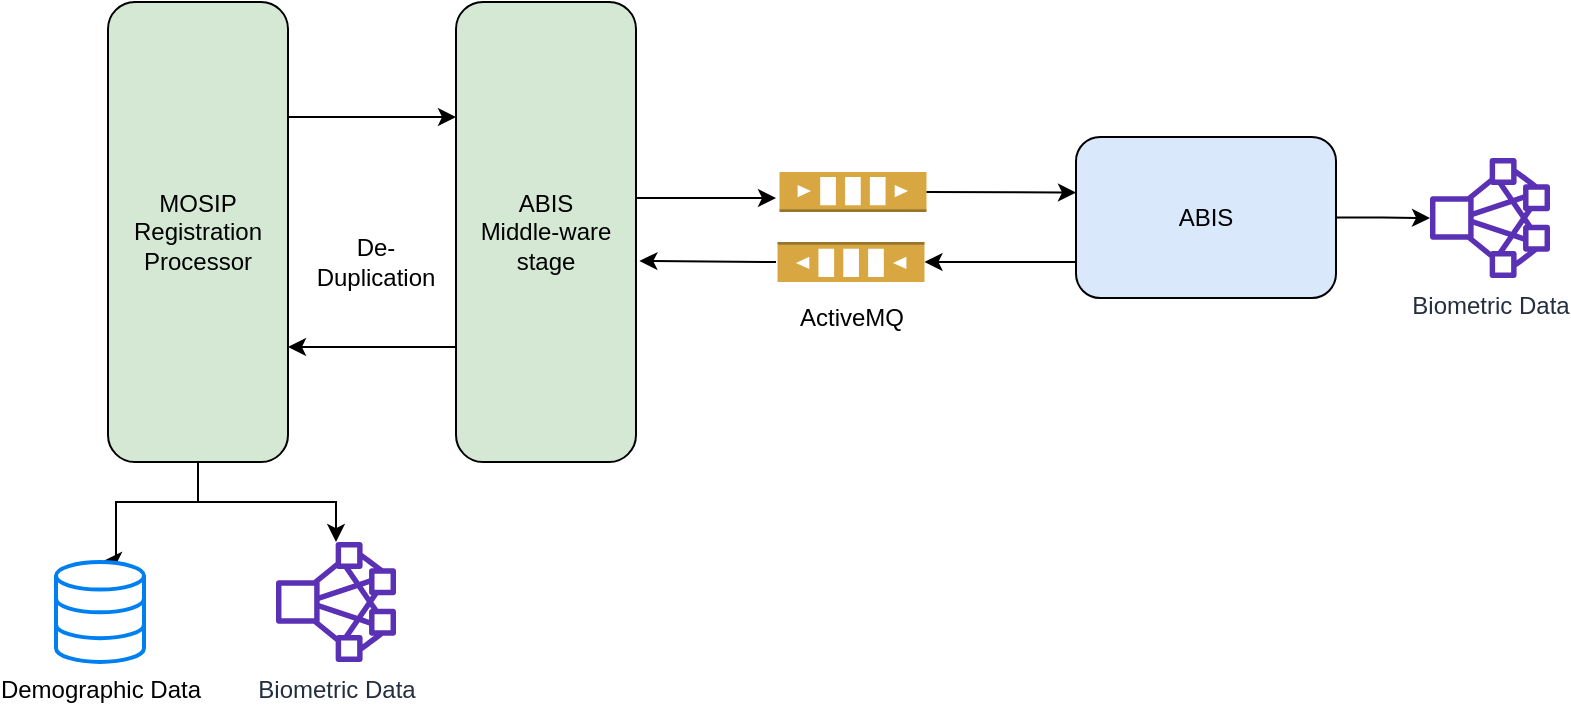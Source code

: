 <mxfile version="16.1.2" type="device" pages="2"><diagram id="hdj7XAAow6A1G7c4Jd8F" name="Basic"><mxGraphModel dx="855" dy="505" grid="1" gridSize="10" guides="1" tooltips="1" connect="1" arrows="1" fold="1" page="1" pageScale="1" pageWidth="1654" pageHeight="1169" math="0" shadow="0"><root><mxCell id="0"/><mxCell id="1" parent="0"/><mxCell id="8UaP5jTKiAAQAUy3I4CX-3" style="edgeStyle=orthogonalEdgeStyle;rounded=0;orthogonalLoop=1;jettySize=auto;html=1;exitX=0;exitY=0.75;exitDx=0;exitDy=0;entryX=1;entryY=0.75;entryDx=0;entryDy=0;" parent="1" source="VhfbirvS1lMzRAi7Q-7z-1" target="8UaP5jTKiAAQAUy3I4CX-1" edge="1"><mxGeometry relative="1" as="geometry"/></mxCell><mxCell id="VhfbirvS1lMzRAi7Q-7z-1" value="ABIS&lt;br&gt;Middle-ware stage" style="rounded=1;whiteSpace=wrap;html=1;fillColor=#d5e8d4;strokeColor=#000000;" parent="1" vertex="1"><mxGeometry x="310" y="40" width="90" height="230" as="geometry"/></mxCell><mxCell id="8UaP5jTKiAAQAUy3I4CX-2" style="edgeStyle=orthogonalEdgeStyle;rounded=0;orthogonalLoop=1;jettySize=auto;html=1;exitX=1;exitY=0.25;exitDx=0;exitDy=0;entryX=0;entryY=0.25;entryDx=0;entryDy=0;" parent="1" source="8UaP5jTKiAAQAUy3I4CX-1" target="VhfbirvS1lMzRAi7Q-7z-1" edge="1"><mxGeometry relative="1" as="geometry"/></mxCell><mxCell id="8UaP5jTKiAAQAUy3I4CX-6" style="edgeStyle=orthogonalEdgeStyle;rounded=0;orthogonalLoop=1;jettySize=auto;html=1;entryX=0.545;entryY=-0.013;entryDx=0;entryDy=0;entryPerimeter=0;" parent="1" source="8UaP5jTKiAAQAUy3I4CX-1" target="8UaP5jTKiAAQAUy3I4CX-5" edge="1"><mxGeometry relative="1" as="geometry"><Array as="points"><mxPoint x="181" y="290"/><mxPoint x="140" y="290"/><mxPoint x="140" y="319"/></Array></mxGeometry></mxCell><mxCell id="8UaP5jTKiAAQAUy3I4CX-7" style="edgeStyle=orthogonalEdgeStyle;rounded=0;orthogonalLoop=1;jettySize=auto;html=1;" parent="1" source="8UaP5jTKiAAQAUy3I4CX-1" target="8UaP5jTKiAAQAUy3I4CX-4" edge="1"><mxGeometry relative="1" as="geometry"><Array as="points"><mxPoint x="181" y="290"/><mxPoint x="250" y="290"/></Array></mxGeometry></mxCell><mxCell id="8UaP5jTKiAAQAUy3I4CX-1" value="MOSIP&lt;br&gt;Registration Processor" style="rounded=1;whiteSpace=wrap;html=1;fillColor=#d5e8d4;strokeColor=#000000;" parent="1" vertex="1"><mxGeometry x="136" y="40" width="90" height="230" as="geometry"/></mxCell><mxCell id="8UaP5jTKiAAQAUy3I4CX-4" value="Biometric Data" style="outlineConnect=0;fontColor=#232F3E;gradientColor=none;fillColor=#5A30B5;strokeColor=none;dashed=0;verticalLabelPosition=bottom;verticalAlign=top;align=center;html=1;fontSize=12;fontStyle=0;aspect=fixed;pointerEvents=1;shape=mxgraph.aws4.cluster;" parent="1" vertex="1"><mxGeometry x="220" y="310" width="60" height="60" as="geometry"/></mxCell><mxCell id="8UaP5jTKiAAQAUy3I4CX-5" value="Demographic Data" style="html=1;verticalLabelPosition=bottom;align=center;labelBackgroundColor=#ffffff;verticalAlign=top;strokeWidth=2;strokeColor=#0080F0;shadow=0;dashed=0;shape=mxgraph.ios7.icons.data;" parent="1" vertex="1"><mxGeometry x="110" y="320" width="44" height="50" as="geometry"/></mxCell><mxCell id="8UaP5jTKiAAQAUy3I4CX-8" value="De-Duplication" style="text;html=1;strokeColor=none;fillColor=none;align=center;verticalAlign=middle;whiteSpace=wrap;rounded=0;" parent="1" vertex="1"><mxGeometry x="250" y="160" width="40" height="20" as="geometry"/></mxCell><mxCell id="8UaP5jTKiAAQAUy3I4CX-18" value="" style="outlineConnect=0;dashed=0;verticalLabelPosition=bottom;verticalAlign=top;align=center;html=1;shape=mxgraph.aws3.queue;fillColor=#D9A741;gradientColor=none;" parent="1" vertex="1"><mxGeometry x="471.75" y="125" width="73.5" height="20" as="geometry"/></mxCell><mxCell id="8UaP5jTKiAAQAUy3I4CX-19" value="" style="outlineConnect=0;dashed=0;verticalLabelPosition=bottom;verticalAlign=top;align=center;html=1;shape=mxgraph.aws3.queue;fillColor=#D9A741;gradientColor=none;rotation=-180;" parent="1" vertex="1"><mxGeometry x="470.75" y="160" width="73.5" height="20" as="geometry"/></mxCell><mxCell id="8UaP5jTKiAAQAUy3I4CX-46" style="edgeStyle=orthogonalEdgeStyle;rounded=0;orthogonalLoop=1;jettySize=auto;html=1;exitX=1;exitY=0.5;exitDx=0;exitDy=0;" parent="1" source="8UaP5jTKiAAQAUy3I4CX-21" target="8UaP5jTKiAAQAUy3I4CX-45" edge="1"><mxGeometry relative="1" as="geometry"/></mxCell><mxCell id="8UaP5jTKiAAQAUy3I4CX-21" value="ABIS" style="rounded=1;whiteSpace=wrap;html=1;fillColor=#dae8fc;strokeColor=#000000;" parent="1" vertex="1"><mxGeometry x="620" y="107.5" width="130" height="80.5" as="geometry"/></mxCell><mxCell id="8UaP5jTKiAAQAUy3I4CX-39" value="ActiveMQ" style="text;html=1;strokeColor=none;fillColor=none;align=center;verticalAlign=middle;whiteSpace=wrap;rounded=0;" parent="1" vertex="1"><mxGeometry x="487.5" y="188" width="40" height="20" as="geometry"/></mxCell><mxCell id="8UaP5jTKiAAQAUy3I4CX-45" value="Biometric Data" style="outlineConnect=0;fontColor=#232F3E;gradientColor=none;fillColor=#5A30B5;strokeColor=none;dashed=0;verticalLabelPosition=bottom;verticalAlign=top;align=center;html=1;fontSize=12;fontStyle=0;aspect=fixed;pointerEvents=1;shape=mxgraph.aws4.cluster;" parent="1" vertex="1"><mxGeometry x="797" y="118" width="60" height="60" as="geometry"/></mxCell><mxCell id="bpWFuInpQMrVkkBWgjx4-2" value="" style="endArrow=classic;html=1;rounded=0;exitX=1.006;exitY=0.426;exitDx=0;exitDy=0;exitPerimeter=0;" edge="1" parent="1" source="VhfbirvS1lMzRAi7Q-7z-1"><mxGeometry width="50" height="50" relative="1" as="geometry"><mxPoint x="410" y="180" as="sourcePoint"/><mxPoint x="470" y="138" as="targetPoint"/></mxGeometry></mxCell><mxCell id="bpWFuInpQMrVkkBWgjx4-4" value="" style="endArrow=classic;html=1;rounded=0;entryX=1.019;entryY=0.563;entryDx=0;entryDy=0;entryPerimeter=0;" edge="1" parent="1" target="VhfbirvS1lMzRAi7Q-7z-1"><mxGeometry width="50" height="50" relative="1" as="geometry"><mxPoint x="470" y="170" as="sourcePoint"/><mxPoint x="410" y="170" as="targetPoint"/></mxGeometry></mxCell><mxCell id="bpWFuInpQMrVkkBWgjx4-6" value="" style="endArrow=classic;html=1;rounded=0;exitX=1;exitY=0.5;exitDx=0;exitDy=0;exitPerimeter=0;entryX=0;entryY=0.345;entryDx=0;entryDy=0;entryPerimeter=0;" edge="1" parent="1" source="8UaP5jTKiAAQAUy3I4CX-18" target="8UaP5jTKiAAQAUy3I4CX-21"><mxGeometry width="50" height="50" relative="1" as="geometry"><mxPoint x="520" y="240" as="sourcePoint"/><mxPoint x="617" y="137" as="targetPoint"/></mxGeometry></mxCell><mxCell id="bpWFuInpQMrVkkBWgjx4-7" value="" style="endArrow=classic;html=1;rounded=0;entryX=0;entryY=0.5;entryDx=0;entryDy=0;entryPerimeter=0;" edge="1" parent="1" target="8UaP5jTKiAAQAUy3I4CX-19"><mxGeometry width="50" height="50" relative="1" as="geometry"><mxPoint x="620" y="170" as="sourcePoint"/><mxPoint x="620" y="150" as="targetPoint"/></mxGeometry></mxCell></root></mxGraphModel></diagram><diagram id="vtXmcNcT5YDFsxezlUUw" name="Process Flow"><mxGraphModel dx="782" dy="437" grid="1" gridSize="10" guides="1" tooltips="1" connect="1" arrows="1" fold="1" page="1" pageScale="1" pageWidth="1654" pageHeight="1169" math="0" shadow="0"><root><mxCell id="Pza4txISARaNGlcHdrGi-0"/><mxCell id="Pza4txISARaNGlcHdrGi-1" parent="Pza4txISARaNGlcHdrGi-0"/><mxCell id="Pza4txISARaNGlcHdrGi-16" style="edgeStyle=orthogonalEdgeStyle;rounded=0;orthogonalLoop=1;jettySize=auto;html=1;exitX=1;exitY=0.25;exitDx=0;exitDy=0;entryX=0;entryY=0.25;entryDx=0;entryDy=0;" parent="Pza4txISARaNGlcHdrGi-1" source="Pza4txISARaNGlcHdrGi-4" target="Pza4txISARaNGlcHdrGi-13" edge="1"><mxGeometry relative="1" as="geometry"/></mxCell><mxCell id="Pza4txISARaNGlcHdrGi-109" style="edgeStyle=orthogonalEdgeStyle;rounded=0;orthogonalLoop=1;jettySize=auto;html=1;entryX=0.5;entryY=0;entryDx=0;entryDy=0;" parent="Pza4txISARaNGlcHdrGi-1" source="Pza4txISARaNGlcHdrGi-4" target="itbRWOR8zEUa-iIUa6ay-20" edge="1"><mxGeometry relative="1" as="geometry"><mxPoint x="275" y="586" as="targetPoint"/></mxGeometry></mxCell><mxCell id="Pza4txISARaNGlcHdrGi-114" style="edgeStyle=orthogonalEdgeStyle;rounded=0;orthogonalLoop=1;jettySize=auto;html=1;exitX=0;exitY=0.5;exitDx=0;exitDy=0;" parent="Pza4txISARaNGlcHdrGi-1" source="Pza4txISARaNGlcHdrGi-4" target="Pza4txISARaNGlcHdrGi-113" edge="1"><mxGeometry relative="1" as="geometry"/></mxCell><mxCell id="Pza4txISARaNGlcHdrGi-4" value="Bio &lt;br&gt;De-dupe Stage" style="rounded=1;whiteSpace=wrap;html=1;fillColor=#d5e8d4;strokeColor=#000000;" parent="Pza4txISARaNGlcHdrGi-1" vertex="1"><mxGeometry x="240" y="290" width="70" height="220" as="geometry"/></mxCell><mxCell id="Pza4txISARaNGlcHdrGi-19" style="edgeStyle=orthogonalEdgeStyle;rounded=0;orthogonalLoop=1;jettySize=auto;html=1;entryX=0.16;entryY=0.987;entryDx=0;entryDy=0;entryPerimeter=0;" parent="Pza4txISARaNGlcHdrGi-1" source="Pza4txISARaNGlcHdrGi-13" target="Pza4txISARaNGlcHdrGi-18" edge="1"><mxGeometry relative="1" as="geometry"><Array as="points"><mxPoint x="485" y="280"/><mxPoint x="548" y="280"/></Array></mxGeometry></mxCell><mxCell id="Pza4txISARaNGlcHdrGi-22" style="edgeStyle=orthogonalEdgeStyle;rounded=0;orthogonalLoop=1;jettySize=auto;html=1;exitX=1;exitY=0.25;exitDx=0;exitDy=0;entryX=0;entryY=0.25;entryDx=0;entryDy=0;" parent="Pza4txISARaNGlcHdrGi-1" source="Pza4txISARaNGlcHdrGi-13" target="Pza4txISARaNGlcHdrGi-21" edge="1"><mxGeometry relative="1" as="geometry"/></mxCell><mxCell id="Pza4txISARaNGlcHdrGi-99" style="edgeStyle=orthogonalEdgeStyle;rounded=0;orthogonalLoop=1;jettySize=auto;html=1;entryX=1;entryY=0.75;entryDx=0;entryDy=0;" parent="Pza4txISARaNGlcHdrGi-1" source="Pza4txISARaNGlcHdrGi-13" target="Pza4txISARaNGlcHdrGi-4" edge="1"><mxGeometry relative="1" as="geometry"><Array as="points"><mxPoint x="440" y="455"/><mxPoint x="440" y="455"/></Array></mxGeometry></mxCell><mxCell id="Pza4txISARaNGlcHdrGi-13" value="ABIS Handler" style="rounded=1;whiteSpace=wrap;html=1;fillColor=#d5e8d4;strokeColor=#000000;" parent="Pza4txISARaNGlcHdrGi-1" vertex="1"><mxGeometry x="450" y="290" width="70" height="220" as="geometry"/></mxCell><mxCell id="Pza4txISARaNGlcHdrGi-17" value="&lt;font style=&quot;font-size: 10px&quot;&gt;Sends a request to perform de-dupication&lt;/font&gt;" style="text;html=1;strokeColor=none;fillColor=none;align=center;verticalAlign=middle;whiteSpace=wrap;rounded=0;" parent="Pza4txISARaNGlcHdrGi-1" vertex="1"><mxGeometry x="320" y="310" width="120" height="40" as="geometry"/></mxCell><mxCell id="Pza4txISARaNGlcHdrGi-18" value="" style="html=1;verticalLabelPosition=bottom;align=center;labelBackgroundColor=#ffffff;verticalAlign=top;strokeWidth=2;strokeColor=#3E80F0;shadow=0;dashed=0;shape=mxgraph.ios7.icons.data;" parent="Pza4txISARaNGlcHdrGi-1" vertex="1"><mxGeometry x="540" y="208.79" width="50" height="60" as="geometry"/></mxCell><mxCell id="Pza4txISARaNGlcHdrGi-20" value="&lt;font style=&quot;font-size: 10px&quot;&gt;Creates Insert and Identify request and stores request bodies in DB&lt;/font&gt;" style="text;html=1;strokeColor=none;fillColor=none;align=center;verticalAlign=middle;whiteSpace=wrap;rounded=0;" parent="Pza4txISARaNGlcHdrGi-1" vertex="1"><mxGeometry x="405" y="228.79" width="120" height="50" as="geometry"/></mxCell><mxCell id="Pza4txISARaNGlcHdrGi-27" style="edgeStyle=orthogonalEdgeStyle;rounded=0;orthogonalLoop=1;jettySize=auto;html=1;entryX=0;entryY=0;entryDx=0;entryDy=0;entryPerimeter=0;strokeColor=#007FFF;" parent="Pza4txISARaNGlcHdrGi-1" source="Pza4txISARaNGlcHdrGi-21" target="Pza4txISARaNGlcHdrGi-24" edge="1"><mxGeometry relative="1" as="geometry"><Array as="points"><mxPoint x="860" y="320"/><mxPoint x="860" y="340"/></Array></mxGeometry></mxCell><mxCell id="Pza4txISARaNGlcHdrGi-54" style="edgeStyle=orthogonalEdgeStyle;rounded=0;orthogonalLoop=1;jettySize=auto;html=1;strokeColor=#FF8000;entryX=0;entryY=1;entryDx=0;entryDy=0;entryPerimeter=0;" parent="Pza4txISARaNGlcHdrGi-1" source="Pza4txISARaNGlcHdrGi-21" target="Pza4txISARaNGlcHdrGi-24" edge="1"><mxGeometry relative="1" as="geometry"><Array as="points"><mxPoint x="860" y="430"/><mxPoint x="860" y="370"/></Array></mxGeometry></mxCell><mxCell id="Pza4txISARaNGlcHdrGi-91" style="edgeStyle=orthogonalEdgeStyle;rounded=0;orthogonalLoop=1;jettySize=auto;html=1;exitX=0;exitY=0.75;exitDx=0;exitDy=0;entryX=1;entryY=0.75;entryDx=0;entryDy=0;" parent="Pza4txISARaNGlcHdrGi-1" source="Pza4txISARaNGlcHdrGi-21" target="Pza4txISARaNGlcHdrGi-13" edge="1"><mxGeometry relative="1" as="geometry"/></mxCell><mxCell id="Pza4txISARaNGlcHdrGi-93" style="edgeStyle=orthogonalEdgeStyle;rounded=0;orthogonalLoop=1;jettySize=auto;html=1;" parent="Pza4txISARaNGlcHdrGi-1" source="Pza4txISARaNGlcHdrGi-21" target="Pza4txISARaNGlcHdrGi-18" edge="1"><mxGeometry relative="1" as="geometry"><Array as="points"><mxPoint x="725" y="280"/><mxPoint x="580" y="280"/></Array></mxGeometry></mxCell><mxCell id="Pza4txISARaNGlcHdrGi-21" value="ABIS&lt;br&gt;Middle&lt;br&gt;Ware" style="rounded=1;whiteSpace=wrap;html=1;fillColor=#d5e8d4;strokeColor=#000000;" parent="Pza4txISARaNGlcHdrGi-1" vertex="1"><mxGeometry x="690" y="290" width="70" height="220" as="geometry"/></mxCell><mxCell id="Pza4txISARaNGlcHdrGi-23" value="&lt;font style=&quot;font-size: 10px&quot;&gt;ABIS Handler triggers a request to ABIS Middle ware&amp;nbsp;&lt;/font&gt;" style="text;html=1;strokeColor=none;fillColor=none;align=center;verticalAlign=middle;whiteSpace=wrap;rounded=0;" parent="Pza4txISARaNGlcHdrGi-1" vertex="1"><mxGeometry x="540" y="300" width="140" height="40" as="geometry"/></mxCell><mxCell id="XtfE00vpu6rF3KumWz-N-10" style="edgeStyle=orthogonalEdgeStyle;rounded=0;orthogonalLoop=1;jettySize=auto;html=1;entryX=0.029;entryY=0.139;entryDx=0;entryDy=0;entryPerimeter=0;strokeColor=#007FFF;exitX=1;exitY=0;exitDx=0;exitDy=0;exitPerimeter=0;" parent="Pza4txISARaNGlcHdrGi-1" source="Pza4txISARaNGlcHdrGi-24" target="Pza4txISARaNGlcHdrGi-35" edge="1"><mxGeometry relative="1" as="geometry"><Array as="points"><mxPoint x="1010" y="340"/><mxPoint x="1010" y="319"/></Array></mxGeometry></mxCell><mxCell id="Pza4txISARaNGlcHdrGi-24" value="" style="outlineConnect=0;dashed=0;verticalLabelPosition=bottom;verticalAlign=top;align=center;html=1;shape=mxgraph.aws3.queue;fillColor=#D9A741;gradientColor=none;strokeColor=none;" parent="Pza4txISARaNGlcHdrGi-1" vertex="1"><mxGeometry x="883.76" y="340" width="100.25" height="30" as="geometry"/></mxCell><mxCell id="Pza4txISARaNGlcHdrGi-29" value="&lt;font style=&quot;font-size: 10px&quot;&gt;Send Insert Request&lt;/font&gt;" style="text;html=1;strokeColor=none;fillColor=none;align=center;verticalAlign=middle;whiteSpace=wrap;rounded=0;" parent="Pza4txISARaNGlcHdrGi-1" vertex="1"><mxGeometry x="770" y="280" width="90" height="40" as="geometry"/></mxCell><mxCell id="Pza4txISARaNGlcHdrGi-30" value="&lt;font style=&quot;font-size: 10px&quot;&gt;Receives Insert Response&lt;/font&gt;" style="text;html=1;strokeColor=none;fillColor=none;align=center;verticalAlign=middle;whiteSpace=wrap;rounded=0;" parent="Pza4txISARaNGlcHdrGi-1" vertex="1"><mxGeometry x="750" y="325" width="100" height="35" as="geometry"/></mxCell><mxCell id="Pza4txISARaNGlcHdrGi-49" style="edgeStyle=orthogonalEdgeStyle;rounded=0;orthogonalLoop=1;jettySize=auto;html=1;entryX=0;entryY=0.059;entryDx=0;entryDy=0;entryPerimeter=0;strokeColor=#007FFF;" parent="Pza4txISARaNGlcHdrGi-1" source="Pza4txISARaNGlcHdrGi-35" target="Pza4txISARaNGlcHdrGi-40" edge="1"><mxGeometry relative="1" as="geometry"><mxPoint x="1277" y="330" as="targetPoint"/><Array as="points"><mxPoint x="1390" y="319"/><mxPoint x="1390" y="319"/></Array></mxGeometry></mxCell><mxCell id="Pza4txISARaNGlcHdrGi-59" style="edgeStyle=orthogonalEdgeStyle;rounded=0;orthogonalLoop=1;jettySize=auto;html=1;exitX=0;exitY=0.93;exitDx=0;exitDy=0;exitPerimeter=0;strokeColor=#FF8000;" parent="Pza4txISARaNGlcHdrGi-1" source="Pza4txISARaNGlcHdrGi-35" edge="1"><mxGeometry relative="1" as="geometry"><Array as="points"><mxPoint x="1120" y="490"/><mxPoint x="1020" y="490"/><mxPoint x="1020" y="470"/></Array><mxPoint x="984" y="470" as="targetPoint"/></mxGeometry></mxCell><mxCell id="Pza4txISARaNGlcHdrGi-83" style="edgeStyle=orthogonalEdgeStyle;rounded=0;orthogonalLoop=1;jettySize=auto;html=1;exitX=0.99;exitY=0.603;exitDx=0;exitDy=0;exitPerimeter=0;strokeColor=#FF8000;" parent="Pza4txISARaNGlcHdrGi-1" source="Pza4txISARaNGlcHdrGi-35" target="Pza4txISARaNGlcHdrGi-40" edge="1"><mxGeometry relative="1" as="geometry"><mxPoint x="1280" y="440" as="targetPoint"/><Array as="points"><mxPoint x="1159" y="430"/></Array></mxGeometry></mxCell><mxCell id="XtfE00vpu6rF3KumWz-N-9" style="edgeStyle=orthogonalEdgeStyle;rounded=0;orthogonalLoop=1;jettySize=auto;html=1;exitX=-0.01;exitY=0.358;exitDx=0;exitDy=0;exitPerimeter=0;strokeColor=#007FFF;entryX=0;entryY=1;entryDx=0;entryDy=0;entryPerimeter=0;jumpStyle=arc;" parent="Pza4txISARaNGlcHdrGi-1" source="Pza4txISARaNGlcHdrGi-35" target="XtfE00vpu6rF3KumWz-N-29" edge="1"><mxGeometry relative="1" as="geometry"><mxPoint x="950" y="420" as="targetPoint"/><Array as="points"><mxPoint x="1119" y="369"/><mxPoint x="1020" y="369"/><mxPoint x="1020" y="440"/></Array></mxGeometry></mxCell><mxCell id="Pza4txISARaNGlcHdrGi-35" value="ABIS Solution" style="rounded=1;whiteSpace=wrap;html=1;fillColor=#dae8fc;strokeColor=#000000;" parent="Pza4txISARaNGlcHdrGi-1" vertex="1"><mxGeometry x="1120" y="288" width="70" height="220" as="geometry"/></mxCell><mxCell id="Pza4txISARaNGlcHdrGi-38" value="&lt;font style=&quot;font-size: 10px&quot;&gt;Receives Insert Request&lt;/font&gt;" style="text;html=1;strokeColor=none;fillColor=none;align=center;verticalAlign=middle;whiteSpace=wrap;rounded=0;" parent="Pza4txISARaNGlcHdrGi-1" vertex="1"><mxGeometry x="1030" y="280" width="76.75" height="40" as="geometry"/></mxCell><mxCell id="Pza4txISARaNGlcHdrGi-50" style="edgeStyle=orthogonalEdgeStyle;rounded=0;orthogonalLoop=1;jettySize=auto;html=1;entryX=1.029;entryY=0.373;entryDx=0;entryDy=0;entryPerimeter=0;strokeColor=#007FFF;" parent="Pza4txISARaNGlcHdrGi-1" source="Pza4txISARaNGlcHdrGi-40" target="Pza4txISARaNGlcHdrGi-35" edge="1"><mxGeometry relative="1" as="geometry"><Array as="points"><mxPoint x="1210" y="370"/><mxPoint x="1210" y="370"/></Array></mxGeometry></mxCell><mxCell id="itbRWOR8zEUa-iIUa6ay-3" style="edgeStyle=orthogonalEdgeStyle;rounded=0;orthogonalLoop=1;jettySize=auto;html=1;strokeColor=#FF8000;exitX=0;exitY=1;exitDx=0;exitDy=0;exitPerimeter=0;" parent="Pza4txISARaNGlcHdrGi-1" source="Pza4txISARaNGlcHdrGi-40" edge="1"><mxGeometry relative="1" as="geometry"><Array as="points"><mxPoint x="1390" y="490"/></Array><mxPoint x="1192" y="490" as="targetPoint"/></mxGeometry></mxCell><mxCell id="Pza4txISARaNGlcHdrGi-40" value="ABIS System" style="pointerEvents=1;shadow=0;dashed=0;html=1;strokeColor=none;labelPosition=center;verticalLabelPosition=bottom;verticalAlign=top;align=center;fillColor=#000000;shape=mxgraph.mscae.enterprise.database_server" parent="Pza4txISARaNGlcHdrGi-1" vertex="1"><mxGeometry x="1390" y="308" width="110" height="180" as="geometry"/></mxCell><mxCell id="Pza4txISARaNGlcHdrGi-44" value="" style="endArrow=classic;startArrow=classic;html=1;exitX=0.5;exitY=0;exitDx=0;exitDy=0;" parent="Pza4txISARaNGlcHdrGi-1" source="Pza4txISARaNGlcHdrGi-35" edge="1" target="_PoTzqzBehnc96i1he1D-1"><mxGeometry width="50" height="50" relative="1" as="geometry"><mxPoint x="1100" y="250" as="sourcePoint"/><mxPoint x="440" y="170" as="targetPoint"/><Array as="points"><mxPoint x="1155" y="170"/></Array></mxGeometry></mxCell><mxCell id="Pza4txISARaNGlcHdrGi-45" value="&lt;font style=&quot;font-size: 10px&quot;&gt;RP File System&lt;/font&gt;" style="text;html=1;strokeColor=none;fillColor=none;align=center;verticalAlign=middle;whiteSpace=wrap;rounded=0;" parent="Pza4txISARaNGlcHdrGi-1" vertex="1"><mxGeometry x="818" y="235.79" width="90" height="20" as="geometry"/></mxCell><mxCell id="Pza4txISARaNGlcHdrGi-46" value="&lt;font style=&quot;font-size: 10px&quot;&gt;RP Database&lt;/font&gt;" style="text;html=1;strokeColor=none;fillColor=none;align=center;verticalAlign=middle;whiteSpace=wrap;rounded=0;" parent="Pza4txISARaNGlcHdrGi-1" vertex="1"><mxGeometry x="520" y="181" width="90" height="20" as="geometry"/></mxCell><mxCell id="Pza4txISARaNGlcHdrGi-48" value="&lt;font style=&quot;font-size: 10px&quot;&gt;Using the Reference URL, ABIS requests the biometric de-dupe service to send the biometrics&lt;/font&gt;" style="text;html=1;strokeColor=none;fillColor=none;align=center;verticalAlign=middle;whiteSpace=wrap;rounded=0;" parent="Pza4txISARaNGlcHdrGi-1" vertex="1"><mxGeometry x="940" y="170.79" width="160" height="40" as="geometry"/></mxCell><mxCell id="Pza4txISARaNGlcHdrGi-51" value="&lt;font style=&quot;font-size: 10px&quot;&gt;ABIS stores the biometrics in Its system against the reference ID&lt;/font&gt;" style="text;html=1;strokeColor=none;fillColor=none;align=center;verticalAlign=middle;whiteSpace=wrap;rounded=0;" parent="Pza4txISARaNGlcHdrGi-1" vertex="1"><mxGeometry x="1230" y="325" width="150" height="40" as="geometry"/></mxCell><mxCell id="Pza4txISARaNGlcHdrGi-58" style="edgeStyle=orthogonalEdgeStyle;rounded=0;orthogonalLoop=1;jettySize=auto;html=1;strokeColor=#FF8000;jumpStyle=arc;" parent="Pza4txISARaNGlcHdrGi-1" edge="1"><mxGeometry relative="1" as="geometry"><mxPoint x="984" y="370" as="sourcePoint"/><mxPoint x="1120" y="430" as="targetPoint"/><Array as="points"><mxPoint x="984" y="370"/><mxPoint x="1010" y="370"/><mxPoint x="1010" y="430"/></Array></mxGeometry></mxCell><mxCell id="XtfE00vpu6rF3KumWz-N-8" style="edgeStyle=orthogonalEdgeStyle;rounded=0;orthogonalLoop=1;jettySize=auto;html=1;entryX=1.019;entryY=0.361;entryDx=0;entryDy=0;entryPerimeter=0;strokeColor=#007FFF;exitX=1;exitY=1;exitDx=0;exitDy=0;exitPerimeter=0;jumpStyle=arc;" parent="Pza4txISARaNGlcHdrGi-1" source="XtfE00vpu6rF3KumWz-N-29" target="Pza4txISARaNGlcHdrGi-21" edge="1"><mxGeometry relative="1" as="geometry"><mxPoint x="880" y="450" as="sourcePoint"/><Array as="points"><mxPoint x="850" y="441"/><mxPoint x="850" y="369"/></Array></mxGeometry></mxCell><mxCell id="Pza4txISARaNGlcHdrGi-55" style="edgeStyle=orthogonalEdgeStyle;rounded=0;orthogonalLoop=1;jettySize=auto;html=1;strokeColor=#FF8000;exitX=1;exitY=0;exitDx=0;exitDy=0;exitPerimeter=0;" parent="Pza4txISARaNGlcHdrGi-1" source="XtfE00vpu6rF3KumWz-N-29" edge="1"><mxGeometry relative="1" as="geometry"><mxPoint x="881" y="460" as="sourcePoint"/><mxPoint x="761" y="490" as="targetPoint"/><Array as="points"><mxPoint x="884" y="471"/><mxPoint x="850" y="471"/><mxPoint x="850" y="490"/></Array></mxGeometry></mxCell><mxCell id="Pza4txISARaNGlcHdrGi-56" value="&lt;font style=&quot;font-size: 10px&quot;&gt;Sends Identify Request&lt;/font&gt;" style="text;html=1;strokeColor=none;fillColor=none;align=center;verticalAlign=middle;whiteSpace=wrap;rounded=0;" parent="Pza4txISARaNGlcHdrGi-1" vertex="1"><mxGeometry x="774" y="390" width="80" height="40" as="geometry"/></mxCell><mxCell id="Pza4txISARaNGlcHdrGi-57" value="&lt;font style=&quot;font-size: 10px&quot;&gt;Receives Identify Response&lt;/font&gt;" style="text;html=1;strokeColor=none;fillColor=none;align=center;verticalAlign=middle;whiteSpace=wrap;rounded=0;" parent="Pza4txISARaNGlcHdrGi-1" vertex="1"><mxGeometry x="755" y="437" width="90" height="40" as="geometry"/></mxCell><mxCell id="Pza4txISARaNGlcHdrGi-60" value="&lt;font style=&quot;font-size: 10px&quot;&gt;Receives Identify Request&lt;/font&gt;" style="text;html=1;strokeColor=none;fillColor=none;align=center;verticalAlign=middle;whiteSpace=wrap;rounded=0;" parent="Pza4txISARaNGlcHdrGi-1" vertex="1"><mxGeometry x="1043.25" y="385" width="76.75" height="40" as="geometry"/></mxCell><mxCell id="Pza4txISARaNGlcHdrGi-61" value="&lt;font style=&quot;font-size: 10px&quot;&gt;Sends Identify Request&lt;/font&gt;" style="text;html=1;strokeColor=none;fillColor=none;align=center;verticalAlign=middle;whiteSpace=wrap;rounded=0;" parent="Pza4txISARaNGlcHdrGi-1" vertex="1"><mxGeometry x="1023.25" y="435" width="76.75" height="40" as="geometry"/></mxCell><mxCell id="Pza4txISARaNGlcHdrGi-62" value="&lt;b&gt;&lt;font style=&quot;font-size: 10px&quot;&gt;1&lt;/font&gt;&lt;/b&gt;" style="ellipse;whiteSpace=wrap;html=1;fillColor=#60a917;strokeColor=#2D7600;fontColor=#ffffff;" parent="Pza4txISARaNGlcHdrGi-1" vertex="1"><mxGeometry x="325" y="301" width="20" height="16" as="geometry"/></mxCell><mxCell id="Pza4txISARaNGlcHdrGi-63" value="&lt;b&gt;&lt;font style=&quot;font-size: 10px&quot;&gt;2&lt;/font&gt;&lt;/b&gt;" style="ellipse;whiteSpace=wrap;html=1;fillColor=#60a917;strokeColor=#2D7600;fontColor=#ffffff;" parent="Pza4txISARaNGlcHdrGi-1" vertex="1"><mxGeometry x="510" y="246.79" width="20" height="16" as="geometry"/></mxCell><mxCell id="Pza4txISARaNGlcHdrGi-64" value="&lt;b&gt;&lt;font style=&quot;font-size: 10px&quot;&gt;4&lt;/font&gt;&lt;/b&gt;" style="ellipse;whiteSpace=wrap;html=1;fillColor=#60a917;strokeColor=#2D7600;fontColor=#ffffff;" parent="Pza4txISARaNGlcHdrGi-1" vertex="1"><mxGeometry x="764" y="300" width="20" height="16" as="geometry"/></mxCell><mxCell id="Pza4txISARaNGlcHdrGi-66" value="&lt;b&gt;&lt;font style=&quot;font-size: 10px&quot;&gt;3&lt;/font&gt;&lt;/b&gt;" style="ellipse;whiteSpace=wrap;html=1;fillColor=#60a917;strokeColor=#2D7600;fontColor=#ffffff;" parent="Pza4txISARaNGlcHdrGi-1" vertex="1"><mxGeometry x="530" y="300.0" width="20" height="16" as="geometry"/></mxCell><mxCell id="Pza4txISARaNGlcHdrGi-67" value="&lt;b&gt;&lt;font style=&quot;font-size: 10px&quot;&gt;5&lt;/font&gt;&lt;/b&gt;" style="ellipse;whiteSpace=wrap;html=1;fillColor=#60a917;strokeColor=#2D7600;fontColor=#ffffff;" parent="Pza4txISARaNGlcHdrGi-1" vertex="1"><mxGeometry x="1013" y="297" width="20" height="16" as="geometry"/></mxCell><mxCell id="Pza4txISARaNGlcHdrGi-70" value="&lt;b&gt;&lt;font style=&quot;font-size: 10px&quot;&gt;6&lt;/font&gt;&lt;/b&gt;" style="ellipse;whiteSpace=wrap;html=1;fillColor=#1ba1e2;strokeColor=#006EAF;fontColor=#ffffff;" parent="Pza4txISARaNGlcHdrGi-1" vertex="1"><mxGeometry x="918" y="181" width="20" height="16" as="geometry"/></mxCell><mxCell id="Pza4txISARaNGlcHdrGi-73" value="&lt;b&gt;&lt;font style=&quot;font-size: 10px&quot;&gt;7&lt;/font&gt;&lt;/b&gt;" style="ellipse;whiteSpace=wrap;html=1;fillColor=#1ba1e2;strokeColor=#006EAF;fontColor=#ffffff;" parent="Pza4txISARaNGlcHdrGi-1" vertex="1"><mxGeometry x="1210" y="340" width="20" height="16" as="geometry"/></mxCell><mxCell id="Pza4txISARaNGlcHdrGi-75" value="&lt;b&gt;&lt;font style=&quot;font-size: 10px&quot;&gt;8&lt;/font&gt;&lt;/b&gt;" style="ellipse;whiteSpace=wrap;html=1;fillColor=#60a917;strokeColor=#2D7600;fontColor=#ffffff;" parent="Pza4txISARaNGlcHdrGi-1" vertex="1"><mxGeometry x="1090" y="350" width="20" height="16" as="geometry"/></mxCell><mxCell id="Pza4txISARaNGlcHdrGi-76" value="&lt;span style=&quot;font-size: 10px&quot;&gt;&lt;b&gt;9&lt;/b&gt;&lt;/span&gt;" style="ellipse;whiteSpace=wrap;html=1;fillColor=#60a917;strokeColor=#2D7600;fontColor=#ffffff;" parent="Pza4txISARaNGlcHdrGi-1" vertex="1"><mxGeometry x="828" y="347" width="20" height="16" as="geometry"/></mxCell><mxCell id="Pza4txISARaNGlcHdrGi-79" value="&lt;span style=&quot;font-size: 10px&quot;&gt;&lt;b&gt;10&lt;/b&gt;&lt;/span&gt;" style="ellipse;whiteSpace=wrap;html=1;fillColor=#60a917;strokeColor=#2D7600;fontColor=#ffffff;" parent="Pza4txISARaNGlcHdrGi-1" vertex="1"><mxGeometry x="764" y="409" width="20" height="16" as="geometry"/></mxCell><mxCell id="Pza4txISARaNGlcHdrGi-80" value="&lt;span style=&quot;font-size: 10px&quot;&gt;&lt;b&gt;11&lt;/b&gt;&lt;/span&gt;" style="ellipse;whiteSpace=wrap;html=1;fillColor=#60a917;strokeColor=#2D7600;fontColor=#ffffff;" parent="Pza4txISARaNGlcHdrGi-1" vertex="1"><mxGeometry x="1023.25" y="409" width="20" height="16" as="geometry"/></mxCell><mxCell id="Pza4txISARaNGlcHdrGi-87" value="&lt;span style=&quot;font-size: 10px&quot;&gt;&lt;b&gt;12&lt;/b&gt;&lt;/span&gt;" style="ellipse;whiteSpace=wrap;html=1;fillColor=#1ba1e2;strokeColor=#006EAF;fontColor=#ffffff;" parent="Pza4txISARaNGlcHdrGi-1" vertex="1"><mxGeometry x="1210" y="455" width="20" height="16" as="geometry"/></mxCell><mxCell id="Pza4txISARaNGlcHdrGi-89" value="&lt;span style=&quot;font-size: 10px&quot;&gt;&lt;b&gt;13&lt;/b&gt;&lt;/span&gt;" style="ellipse;whiteSpace=wrap;html=1;fillColor=#60a917;strokeColor=#2D7600;fontColor=#ffffff;" parent="Pza4txISARaNGlcHdrGi-1" vertex="1"><mxGeometry x="1090" y="459" width="20" height="16" as="geometry"/></mxCell><mxCell id="Pza4txISARaNGlcHdrGi-90" value="&lt;span style=&quot;font-size: 10px&quot;&gt;&lt;b&gt;14&lt;/b&gt;&lt;/span&gt;" style="ellipse;whiteSpace=wrap;html=1;fillColor=#60a917;strokeColor=#2D7600;fontColor=#ffffff;" parent="Pza4txISARaNGlcHdrGi-1" vertex="1"><mxGeometry x="827" y="461" width="20" height="16" as="geometry"/></mxCell><mxCell id="Pza4txISARaNGlcHdrGi-92" value="&lt;font style=&quot;font-size: 10px&quot;&gt;ABIS Middle ware sends response to ABIS Handler&lt;/font&gt;" style="text;html=1;strokeColor=none;fillColor=none;align=center;verticalAlign=middle;whiteSpace=wrap;rounded=0;" parent="Pza4txISARaNGlcHdrGi-1" vertex="1"><mxGeometry x="550" y="459" width="120" height="40" as="geometry"/></mxCell><mxCell id="Pza4txISARaNGlcHdrGi-94" value="&lt;font style=&quot;font-size: 10px&quot;&gt;Store results received from identify request&amp;nbsp;&lt;/font&gt;" style="text;html=1;strokeColor=none;fillColor=none;align=center;verticalAlign=middle;whiteSpace=wrap;rounded=0;" parent="Pza4txISARaNGlcHdrGi-1" vertex="1"><mxGeometry x="602" y="241.79" width="110" height="30" as="geometry"/></mxCell><mxCell id="Pza4txISARaNGlcHdrGi-95" value="&lt;span style=&quot;font-size: 10px&quot;&gt;&lt;b&gt;15&lt;/b&gt;&lt;/span&gt;" style="ellipse;whiteSpace=wrap;html=1;fillColor=#60a917;strokeColor=#2D7600;fontColor=#ffffff;" parent="Pza4txISARaNGlcHdrGi-1" vertex="1"><mxGeometry x="703" y="230.79" width="20" height="16" as="geometry"/></mxCell><mxCell id="Pza4txISARaNGlcHdrGi-98" value="&lt;span style=&quot;font-size: 10px&quot;&gt;&lt;b&gt;16&lt;/b&gt;&lt;/span&gt;" style="ellipse;whiteSpace=wrap;html=1;fillColor=#60a917;strokeColor=#2D7600;fontColor=#ffffff;" parent="Pza4txISARaNGlcHdrGi-1" vertex="1"><mxGeometry x="660" y="494" width="20" height="16" as="geometry"/></mxCell><mxCell id="Pza4txISARaNGlcHdrGi-100" value="&lt;font style=&quot;font-size: 10px&quot;&gt;ABIS Handler sends response to Bio de-dupe stage&lt;/font&gt;" style="text;html=1;strokeColor=none;fillColor=none;align=center;verticalAlign=middle;whiteSpace=wrap;rounded=0;" parent="Pza4txISARaNGlcHdrGi-1" vertex="1"><mxGeometry x="320" y="459" width="120" height="40" as="geometry"/></mxCell><mxCell id="Pza4txISARaNGlcHdrGi-101" value="&lt;span style=&quot;font-size: 10px&quot;&gt;&lt;b&gt;17&lt;/b&gt;&lt;/span&gt;" style="ellipse;whiteSpace=wrap;html=1;fillColor=#60a917;strokeColor=#2D7600;fontColor=#ffffff;" parent="Pza4txISARaNGlcHdrGi-1" vertex="1"><mxGeometry x="420" y="494" width="20" height="16" as="geometry"/></mxCell><mxCell id="_PoTzqzBehnc96i1he1D-3" style="edgeStyle=orthogonalEdgeStyle;rounded=0;orthogonalLoop=1;jettySize=auto;html=1;entryX=0;entryY=0.75;entryDx=0;entryDy=0;endSize=6;strokeColor=#000000;strokeWidth=1;" edge="1" parent="Pza4txISARaNGlcHdrGi-1" source="Pza4txISARaNGlcHdrGi-104" target="_PoTzqzBehnc96i1he1D-1"><mxGeometry relative="1" as="geometry"><Array as="points"><mxPoint x="220" y="183"/><mxPoint x="220" y="183"/></Array></mxGeometry></mxCell><mxCell id="Pza4txISARaNGlcHdrGi-104" value="Packet Store" style="outlineConnect=0;fontColor=#232F3E;gradientColor=none;fillColor=#3367B5;strokeColor=none;dashed=0;verticalLabelPosition=bottom;verticalAlign=top;align=center;html=1;fontSize=12;fontStyle=0;aspect=fixed;pointerEvents=1;shape=mxgraph.aws4.cluster;" parent="Pza4txISARaNGlcHdrGi-1" vertex="1"><mxGeometry x="137" y="129.5" width="78" height="78" as="geometry"/></mxCell><mxCell id="Pza4txISARaNGlcHdrGi-125" style="edgeStyle=orthogonalEdgeStyle;rounded=0;orthogonalLoop=1;jettySize=auto;html=1;exitX=1;exitY=0.5;exitDx=0;exitDy=0;entryX=0;entryY=0.5;entryDx=0;entryDy=0;" parent="Pza4txISARaNGlcHdrGi-1" source="itbRWOR8zEUa-iIUa6ay-22" target="Pza4txISARaNGlcHdrGi-124" edge="1"><mxGeometry relative="1" as="geometry"><mxPoint x="370" y="620" as="sourcePoint"/><Array as="points"><mxPoint x="390" y="688"/><mxPoint x="390" y="688"/></Array></mxGeometry></mxCell><mxCell id="Pza4txISARaNGlcHdrGi-110" value="&lt;font style=&quot;font-size: 10px&quot;&gt;If Duplicates are found we send the Packets to Manual Adjudicator&lt;/font&gt;" style="text;html=1;strokeColor=none;fillColor=none;align=center;verticalAlign=middle;whiteSpace=wrap;rounded=0;" parent="Pza4txISARaNGlcHdrGi-1" vertex="1"><mxGeometry x="300" y="520" width="120" height="40" as="geometry"/></mxCell><mxCell id="Pza4txISARaNGlcHdrGi-111" value="&lt;span style=&quot;font-size: 10px&quot;&gt;&lt;b&gt;18.b&lt;/b&gt;&lt;/span&gt;" style="ellipse;whiteSpace=wrap;html=1;fillColor=#60a917;strokeColor=#2D7600;fontColor=#ffffff;" parent="Pza4txISARaNGlcHdrGi-1" vertex="1"><mxGeometry x="280" y="536" width="30" height="16" as="geometry"/></mxCell><mxCell id="Pza4txISARaNGlcHdrGi-113" value="UIN Generator" style="rounded=1;whiteSpace=wrap;html=1;strokeColor=#000000;fillColor=#d5e8d4;" parent="Pza4txISARaNGlcHdrGi-1" vertex="1"><mxGeometry x="50" y="530" width="70" height="190" as="geometry"/></mxCell><mxCell id="Pza4txISARaNGlcHdrGi-115" value="&lt;font style=&quot;font-size: 10px&quot;&gt;If Duplicates are not found&lt;/font&gt;" style="text;html=1;strokeColor=none;fillColor=none;align=center;verticalAlign=middle;whiteSpace=wrap;rounded=0;" parent="Pza4txISARaNGlcHdrGi-1" vertex="1"><mxGeometry x="86" y="454" width="70" height="40" as="geometry"/></mxCell><mxCell id="Pza4txISARaNGlcHdrGi-117" value="&lt;span style=&quot;font-size: 10px&quot;&gt;&lt;b&gt;18.a&lt;/b&gt;&lt;/span&gt;" style="ellipse;whiteSpace=wrap;html=1;fillColor=#60a917;strokeColor=#2D7600;fontColor=#ffffff;" parent="Pza4txISARaNGlcHdrGi-1" vertex="1"><mxGeometry x="90" y="490" width="30" height="16" as="geometry"/></mxCell><mxCell id="Pza4txISARaNGlcHdrGi-120" value="&lt;span style=&quot;font-size: 10px&quot;&gt;&lt;b&gt;19.a&lt;/b&gt;&lt;/span&gt;" style="ellipse;whiteSpace=wrap;html=1;fillColor=#60a917;strokeColor=#2D7600;fontColor=#ffffff;" parent="Pza4txISARaNGlcHdrGi-1" vertex="1"><mxGeometry x="404" y="560" width="30" height="16" as="geometry"/></mxCell><mxCell id="Pza4txISARaNGlcHdrGi-121" value="&lt;font style=&quot;font-size: 10px&quot;&gt;If Manual Adjudicator Approves&lt;/font&gt;" style="text;html=1;strokeColor=none;fillColor=none;align=center;verticalAlign=middle;whiteSpace=wrap;rounded=0;" parent="Pza4txISARaNGlcHdrGi-1" vertex="1"><mxGeometry x="160" y="646" width="90" height="40" as="geometry"/></mxCell><mxCell id="Pza4txISARaNGlcHdrGi-124" value="Reject and Notify Resident" style="shape=process;whiteSpace=wrap;html=1;backgroundOutline=1;strokeColor=#000000;fillColor=#f8cecc;" parent="Pza4txISARaNGlcHdrGi-1" vertex="1"><mxGeometry x="380" y="660" width="120" height="56" as="geometry"/></mxCell><mxCell id="Pza4txISARaNGlcHdrGi-126" value="&lt;span style=&quot;font-size: 10px&quot;&gt;&lt;b&gt;19.b&lt;/b&gt;&lt;/span&gt;" style="ellipse;whiteSpace=wrap;html=1;fillColor=#60a917;strokeColor=#2D7600;fontColor=#ffffff;" parent="Pza4txISARaNGlcHdrGi-1" vertex="1"><mxGeometry x="505" y="567" width="30" height="16" as="geometry"/></mxCell><mxCell id="Pza4txISARaNGlcHdrGi-127" value="&lt;font style=&quot;font-size: 10px&quot;&gt;If Manual Adjudicator Rejects&lt;/font&gt;" style="text;html=1;strokeColor=none;fillColor=none;align=center;verticalAlign=middle;whiteSpace=wrap;rounded=0;" parent="Pza4txISARaNGlcHdrGi-1" vertex="1"><mxGeometry x="310" y="646" width="70" height="40" as="geometry"/></mxCell><mxCell id="zZM7ktExB5rncNZrDD1j-5" value="Manual Adjudicator" style="shape=image;html=1;verticalAlign=top;verticalLabelPosition=bottom;labelBackgroundColor=#ffffff;imageAspect=0;aspect=fixed;image=https://cdn3.iconfinder.com/data/icons/business-and-education-1/512/262_outsource_outsourcing_allocation_human_online-128.png;strokeColor=#000000;fillColor=#000000;imageBackground=none;" parent="Pza4txISARaNGlcHdrGi-1" vertex="1"><mxGeometry x="596.75" y="522.75" width="146.5" height="146.5" as="geometry"/></mxCell><mxCell id="itbRWOR8zEUa-iIUa6ay-23" style="edgeStyle=orthogonalEdgeStyle;rounded=0;orthogonalLoop=1;jettySize=auto;html=1;" parent="Pza4txISARaNGlcHdrGi-1" source="itbRWOR8zEUa-iIUa6ay-20" target="itbRWOR8zEUa-iIUa6ay-22" edge="1"><mxGeometry relative="1" as="geometry"/></mxCell><mxCell id="_PoTzqzBehnc96i1he1D-10" style="edgeStyle=orthogonalEdgeStyle;orthogonalLoop=1;jettySize=auto;html=1;exitX=1;exitY=0.25;exitDx=0;exitDy=0;entryX=0;entryY=0.25;entryDx=0;entryDy=0;endSize=6;strokeColor=#000000;strokeWidth=1;fontSize=10;rounded=0;targetPerimeterSpacing=0;startArrow=classic;startFill=1;" edge="1" parent="Pza4txISARaNGlcHdrGi-1" source="itbRWOR8zEUa-iIUa6ay-20" target="zZM7ktExB5rncNZrDD1j-5"><mxGeometry relative="1" as="geometry"><Array as="points"><mxPoint x="440" y="581"/><mxPoint x="440" y="559"/></Array></mxGeometry></mxCell><mxCell id="_PoTzqzBehnc96i1he1D-11" style="edgeStyle=orthogonalEdgeStyle;rounded=0;orthogonalLoop=1;jettySize=auto;html=1;exitX=1;exitY=0.75;exitDx=0;exitDy=0;entryX=0;entryY=0.75;entryDx=0;entryDy=0;startArrow=classic;startFill=1;endSize=6;targetPerimeterSpacing=0;strokeColor=#000000;strokeWidth=1;fontSize=10;" edge="1" parent="Pza4txISARaNGlcHdrGi-1" source="itbRWOR8zEUa-iIUa6ay-20" target="zZM7ktExB5rncNZrDD1j-5"><mxGeometry relative="1" as="geometry"><Array as="points"><mxPoint x="440" y="611"/><mxPoint x="440" y="633"/></Array></mxGeometry></mxCell><mxCell id="_PoTzqzBehnc96i1he1D-12" style="edgeStyle=orthogonalEdgeStyle;rounded=0;orthogonalLoop=1;jettySize=auto;html=1;exitX=1;exitY=0.5;exitDx=0;exitDy=0;entryX=0;entryY=0.5;entryDx=0;entryDy=0;startArrow=classic;startFill=1;endSize=6;targetPerimeterSpacing=0;strokeColor=#000000;strokeWidth=1;fontSize=10;" edge="1" parent="Pza4txISARaNGlcHdrGi-1" source="itbRWOR8zEUa-iIUa6ay-20" target="zZM7ktExB5rncNZrDD1j-5"><mxGeometry relative="1" as="geometry"/></mxCell><mxCell id="itbRWOR8zEUa-iIUa6ay-20" value="Manual Adjudication" style="shape=process;whiteSpace=wrap;html=1;backgroundOutline=1;strokeColor=#000000;fillColor=#d5e8d4;" parent="Pza4txISARaNGlcHdrGi-1" vertex="1"><mxGeometry x="215" y="566" width="120" height="60" as="geometry"/></mxCell><mxCell id="itbRWOR8zEUa-iIUa6ay-24" style="edgeStyle=orthogonalEdgeStyle;rounded=0;orthogonalLoop=1;jettySize=auto;html=1;exitX=0;exitY=0.5;exitDx=0;exitDy=0;entryX=1;entryY=0.5;entryDx=0;entryDy=0;" parent="Pza4txISARaNGlcHdrGi-1" source="itbRWOR8zEUa-iIUa6ay-22" target="Pza4txISARaNGlcHdrGi-113" edge="1"><mxGeometry relative="1" as="geometry"><mxPoint x="210" y="688" as="targetPoint"/><Array as="points"><mxPoint x="160" y="688"/><mxPoint x="160" y="626"/></Array></mxGeometry></mxCell><mxCell id="itbRWOR8zEUa-iIUa6ay-22" value="Decision&amp;nbsp;" style="rhombus;whiteSpace=wrap;html=1;strokeColor=#000000;fillColor=#d5e8d4;" parent="Pza4txISARaNGlcHdrGi-1" vertex="1"><mxGeometry x="235" y="648" width="80" height="80" as="geometry"/></mxCell><mxCell id="XtfE00vpu6rF3KumWz-N-16" value="&lt;font style=&quot;font-size: 10px&quot;&gt;Sends Insert Response&lt;/font&gt;" style="text;html=1;strokeColor=none;fillColor=none;align=center;verticalAlign=middle;whiteSpace=wrap;rounded=0;" parent="Pza4txISARaNGlcHdrGi-1" vertex="1"><mxGeometry x="1025" y="325" width="76.75" height="40" as="geometry"/></mxCell><mxCell id="XtfE00vpu6rF3KumWz-N-21" value="&lt;font style=&quot;font-size: 10px&quot;&gt;ABIS In-Queue&lt;/font&gt;" style="text;html=1;strokeColor=none;fillColor=none;align=center;verticalAlign=middle;whiteSpace=wrap;rounded=0;" parent="Pza4txISARaNGlcHdrGi-1" vertex="1"><mxGeometry x="898.88" y="370" width="70" height="20" as="geometry"/></mxCell><mxCell id="XtfE00vpu6rF3KumWz-N-26" value="&lt;span style=&quot;font-size: 10px&quot;&gt;ABIS performs bio-duplication using the reference ID received&lt;/span&gt;" style="text;html=1;strokeColor=none;fillColor=none;align=center;verticalAlign=middle;whiteSpace=wrap;rounded=0;" parent="Pza4txISARaNGlcHdrGi-1" vertex="1"><mxGeometry x="1215" y="431" width="170" height="40" as="geometry"/></mxCell><mxCell id="XtfE00vpu6rF3KumWz-N-27" value="&lt;font style=&quot;font-size: 10px&quot;&gt;ABIS Out- Queue&lt;/font&gt;" style="text;html=1;align=center;verticalAlign=middle;resizable=0;points=[];autosize=1;" parent="Pza4txISARaNGlcHdrGi-1" vertex="1"><mxGeometry x="888.88" y="474" width="90" height="20" as="geometry"/></mxCell><mxCell id="XtfE00vpu6rF3KumWz-N-29" value="" style="outlineConnect=0;dashed=0;verticalLabelPosition=bottom;verticalAlign=top;align=center;html=1;shape=mxgraph.aws3.queue;fillColor=#D9A741;gradientColor=none;strokeColor=none;rotation=-180;" parent="Pza4txISARaNGlcHdrGi-1" vertex="1"><mxGeometry x="883.76" y="440" width="100.25" height="30" as="geometry"/></mxCell><mxCell id="XtfE00vpu6rF3KumWz-N-40" value="Flow for Insert request" style="text;html=1;strokeColor=none;fillColor=none;align=left;verticalAlign=middle;whiteSpace=wrap;rounded=0;fontSize=10;" parent="Pza4txISARaNGlcHdrGi-1" vertex="1"><mxGeometry x="887" y="545" width="121" height="20" as="geometry"/></mxCell><mxCell id="XtfE00vpu6rF3KumWz-N-41" value="Flow for Identify request" style="text;html=1;strokeColor=none;fillColor=none;align=left;verticalAlign=middle;whiteSpace=wrap;rounded=0;fontSize=10;" parent="Pza4txISARaNGlcHdrGi-1" vertex="1"><mxGeometry x="886" y="565" width="121" height="20" as="geometry"/></mxCell><mxCell id="XtfE00vpu6rF3KumWz-N-42" value="" style="endArrow=classic;html=1;strokeColor=#007FFF;fontSize=10;" parent="Pza4txISARaNGlcHdrGi-1" edge="1"><mxGeometry width="50" height="50" relative="1" as="geometry"><mxPoint x="848" y="555" as="sourcePoint"/><mxPoint x="882" y="555" as="targetPoint"/></mxGeometry></mxCell><mxCell id="XtfE00vpu6rF3KumWz-N-43" value="" style="endArrow=classic;html=1;strokeColor=#FF8000;fontSize=10;" parent="Pza4txISARaNGlcHdrGi-1" edge="1"><mxGeometry width="50" height="50" relative="1" as="geometry"><mxPoint x="848" y="575" as="sourcePoint"/><mxPoint x="882" y="574.5" as="targetPoint"/></mxGeometry></mxCell><mxCell id="XtfE00vpu6rF3KumWz-N-44" value="&lt;b&gt;Note:&lt;/b&gt;" style="text;html=1;strokeColor=none;fillColor=none;align=center;verticalAlign=middle;whiteSpace=wrap;rounded=0;fontSize=10;fontColor=#000000;" parent="Pza4txISARaNGlcHdrGi-1" vertex="1"><mxGeometry x="843" y="520" width="40" height="20" as="geometry"/></mxCell><mxCell id="_PoTzqzBehnc96i1he1D-2" style="edgeStyle=orthogonalEdgeStyle;rounded=0;orthogonalLoop=1;jettySize=auto;html=1;exitX=0;exitY=0.25;exitDx=0;exitDy=0;endSize=6;strokeColor=#000000;strokeWidth=1;" edge="1" parent="Pza4txISARaNGlcHdrGi-1" source="_PoTzqzBehnc96i1he1D-1" target="Pza4txISARaNGlcHdrGi-104"><mxGeometry relative="1" as="geometry"><Array as="points"><mxPoint x="260" y="154"/><mxPoint x="260" y="154"/></Array></mxGeometry></mxCell><mxCell id="_PoTzqzBehnc96i1he1D-1" value="Bio De-dupe Service" style="rounded=1;whiteSpace=wrap;html=1;fillColor=#d5e8d4;strokeColor=#000000;" vertex="1" parent="Pza4txISARaNGlcHdrGi-1"><mxGeometry x="275" y="140" width="195" height="57" as="geometry"/></mxCell><mxCell id="_PoTzqzBehnc96i1he1D-4" value="Bio de-dupe service decrypts the packet and sends the required biometrics&amp;nbsp;" style="text;html=1;strokeColor=none;fillColor=none;align=center;verticalAlign=middle;whiteSpace=wrap;rounded=0;fontSize=10;" vertex="1" parent="Pza4txISARaNGlcHdrGi-1"><mxGeometry x="305" y="207.5" width="135" height="20" as="geometry"/></mxCell><mxCell id="_PoTzqzBehnc96i1he1D-13" value="Assignment API to assign a profile to investigate" style="text;html=1;strokeColor=none;fillColor=none;align=center;verticalAlign=middle;whiteSpace=wrap;rounded=0;fontSize=10;" vertex="1" parent="Pza4txISARaNGlcHdrGi-1"><mxGeometry x="436" y="536" width="165" height="20" as="geometry"/></mxCell><mxCell id="_PoTzqzBehnc96i1he1D-14" value="Fetch APIs to retrieve demographic, biometrics and Meta Info&amp;nbsp;" style="text;html=1;strokeColor=none;fillColor=none;align=center;verticalAlign=middle;whiteSpace=wrap;rounded=0;fontSize=10;" vertex="1" parent="Pza4txISARaNGlcHdrGi-1"><mxGeometry x="448" y="589" width="133" height="24" as="geometry"/></mxCell><mxCell id="_PoTzqzBehnc96i1he1D-15" value="Decision APIs to take a decision to Find a Match" style="text;html=1;strokeColor=none;fillColor=none;align=center;verticalAlign=middle;whiteSpace=wrap;rounded=0;fontSize=10;" vertex="1" parent="Pza4txISARaNGlcHdrGi-1"><mxGeometry x="450.5" y="636" width="130" height="20" as="geometry"/></mxCell><mxCell id="_PoTzqzBehnc96i1he1D-21" value="&lt;span style=&quot;font-size: 10px&quot;&gt;&lt;b&gt;19.c&lt;/b&gt;&lt;/span&gt;" style="ellipse;whiteSpace=wrap;html=1;fillColor=#60a917;strokeColor=#2D7600;fontColor=#ffffff;" vertex="1" parent="Pza4txISARaNGlcHdrGi-1"><mxGeometry x="404" y="617" width="30" height="16" as="geometry"/></mxCell><mxCell id="_PoTzqzBehnc96i1he1D-22" value="&lt;span style=&quot;font-size: 10px&quot;&gt;&lt;b&gt;20.a&lt;/b&gt;&lt;/span&gt;" style="ellipse;whiteSpace=wrap;html=1;fillColor=#60a917;strokeColor=#2D7600;fontColor=#ffffff;" vertex="1" parent="Pza4txISARaNGlcHdrGi-1"><mxGeometry x="170" y="626" width="30" height="16" as="geometry"/></mxCell><mxCell id="_PoTzqzBehnc96i1he1D-24" value="&lt;span style=&quot;font-size: 10px&quot;&gt;&lt;b&gt;20.b&lt;/b&gt;&lt;/span&gt;" style="ellipse;whiteSpace=wrap;html=1;fillColor=#60a917;strokeColor=#2D7600;fontColor=#ffffff;" vertex="1" parent="Pza4txISARaNGlcHdrGi-1"><mxGeometry x="300" y="630" width="30" height="16" as="geometry"/></mxCell></root></mxGraphModel></diagram></mxfile>